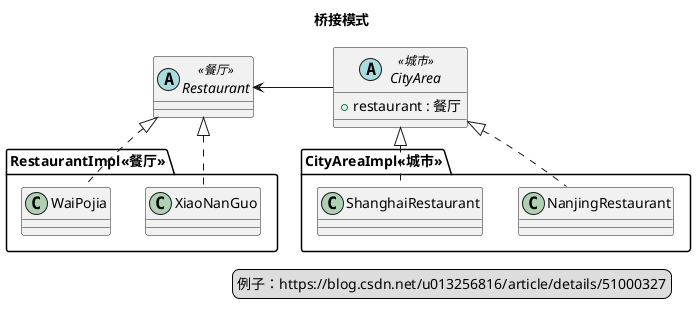 @startuml

title 桥接模式
legend right
例子：https://blog.csdn.net/u013256816/article/details/51000327
end legend
abstract Restaurant<<餐厅>>
package RestaurantImpl<<餐厅>>{
    Restaurant <|.. XiaoNanGuo
    Restaurant <|.. WaiPojia
}

abstract CityArea<<城市>>{
    +restaurant : 餐厅
}
package CityAreaImpl<<城市>>{
   CityArea <|.. NanjingRestaurant
   CityArea <|.. ShanghaiRestaurant

}
CityArea -left-> Restaurant




@enduml